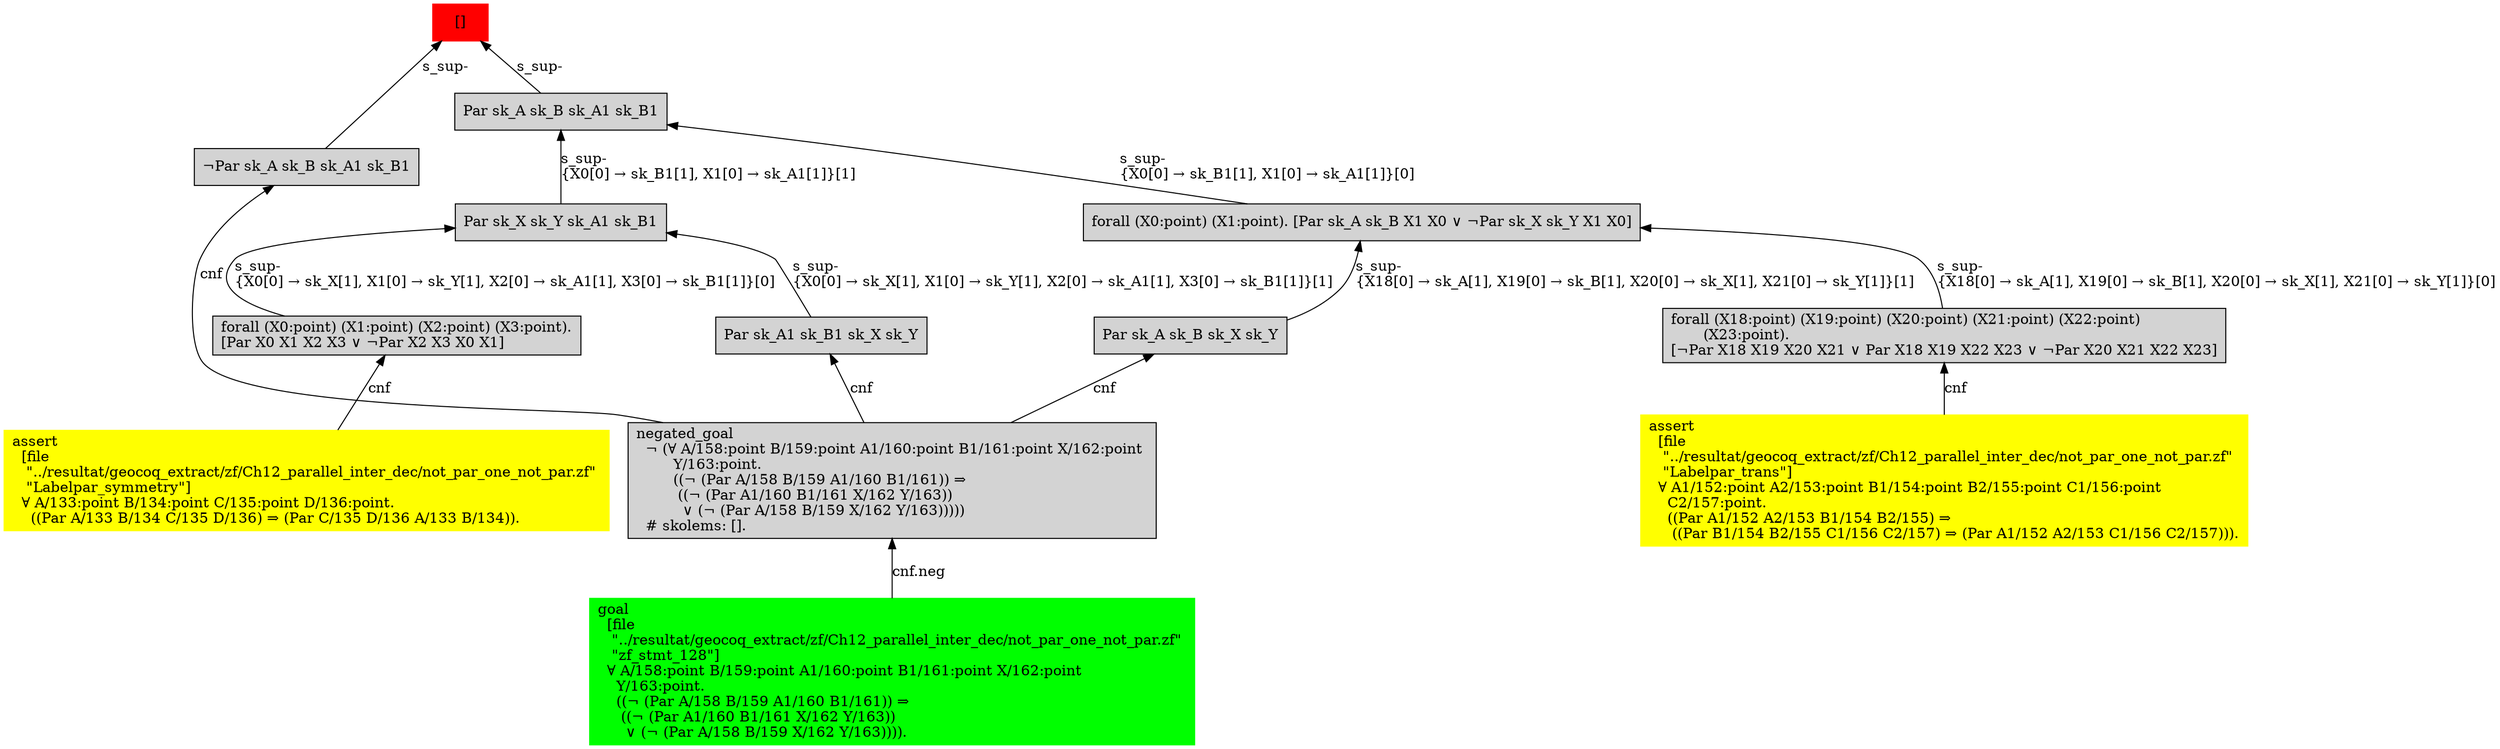 digraph "unsat_graph" {
  vertex_0 [color=red, label="[]", shape=box, style=filled];
  vertex_0 -> vertex_1 [label="s_sup-\l", dir="back"];
  vertex_1 [shape=box, label="¬Par sk_A sk_B sk_A1 sk_B1\l", style=filled];
  vertex_1 -> vertex_2 [label="cnf", dir="back"];
  vertex_2 [shape=box, label="negated_goal\l  ¬ (∀ A/158:point B/159:point A1/160:point B1/161:point X/162:point \l        Y/163:point.\l        ((¬ (Par A/158 B/159 A1/160 B1/161)) ⇒\l         ((¬ (Par A1/160 B1/161 X/162 Y/163))\l          ∨ (¬ (Par A/158 B/159 X/162 Y/163)))))\l  # skolems: [].\l", style=filled];
  vertex_2 -> vertex_3 [label="cnf.neg", dir="back"];
  vertex_3 [color=green, shape=box, label="goal\l  [file\l   \"../resultat/geocoq_extract/zf/Ch12_parallel_inter_dec/not_par_one_not_par.zf\" \l   \"zf_stmt_128\"]\l  ∀ A/158:point B/159:point A1/160:point B1/161:point X/162:point \l    Y/163:point.\l    ((¬ (Par A/158 B/159 A1/160 B1/161)) ⇒\l     ((¬ (Par A1/160 B1/161 X/162 Y/163))\l      ∨ (¬ (Par A/158 B/159 X/162 Y/163)))).\l", style=filled];
  vertex_0 -> vertex_4 [label="s_sup-\l", dir="back"];
  vertex_4 [shape=box, label="Par sk_A sk_B sk_A1 sk_B1\l", style=filled];
  vertex_4 -> vertex_5 [label="s_sup-\l\{X0[0] → sk_B1[1], X1[0] → sk_A1[1]\}[0]\l", dir="back"];
  vertex_5 [shape=box, label="forall (X0:point) (X1:point). [Par sk_A sk_B X1 X0 ∨ ¬Par sk_X sk_Y X1 X0]\l", style=filled];
  vertex_5 -> vertex_6 [label="s_sup-\l\{X18[0] → sk_A[1], X19[0] → sk_B[1], X20[0] → sk_X[1], X21[0] → sk_Y[1]\}[0]\l", dir="back"];
  vertex_6 [shape=box, label="forall (X18:point) (X19:point) (X20:point) (X21:point) (X22:point) \l       (X23:point).\l[¬Par X18 X19 X20 X21 ∨ Par X18 X19 X22 X23 ∨ ¬Par X20 X21 X22 X23]\l", style=filled];
  vertex_6 -> vertex_7 [label="cnf", dir="back"];
  vertex_7 [color=yellow, shape=box, label="assert\l  [file\l   \"../resultat/geocoq_extract/zf/Ch12_parallel_inter_dec/not_par_one_not_par.zf\" \l   \"Labelpar_trans\"]\l  ∀ A1/152:point A2/153:point B1/154:point B2/155:point C1/156:point \l    C2/157:point.\l    ((Par A1/152 A2/153 B1/154 B2/155) ⇒\l     ((Par B1/154 B2/155 C1/156 C2/157) ⇒ (Par A1/152 A2/153 C1/156 C2/157))).\l", style=filled];
  vertex_5 -> vertex_8 [label="s_sup-\l\{X18[0] → sk_A[1], X19[0] → sk_B[1], X20[0] → sk_X[1], X21[0] → sk_Y[1]\}[1]\l", dir="back"];
  vertex_8 [shape=box, label="Par sk_A sk_B sk_X sk_Y\l", style=filled];
  vertex_8 -> vertex_2 [label="cnf", dir="back"];
  vertex_4 -> vertex_9 [label="s_sup-\l\{X0[0] → sk_B1[1], X1[0] → sk_A1[1]\}[1]\l", dir="back"];
  vertex_9 [shape=box, label="Par sk_X sk_Y sk_A1 sk_B1\l", style=filled];
  vertex_9 -> vertex_10 [label="s_sup-\l\{X0[0] → sk_X[1], X1[0] → sk_Y[1], X2[0] → sk_A1[1], X3[0] → sk_B1[1]\}[0]\l", dir="back"];
  vertex_10 [shape=box, label="forall (X0:point) (X1:point) (X2:point) (X3:point).\l[Par X0 X1 X2 X3 ∨ ¬Par X2 X3 X0 X1]\l", style=filled];
  vertex_10 -> vertex_11 [label="cnf", dir="back"];
  vertex_11 [color=yellow, shape=box, label="assert\l  [file\l   \"../resultat/geocoq_extract/zf/Ch12_parallel_inter_dec/not_par_one_not_par.zf\" \l   \"Labelpar_symmetry\"]\l  ∀ A/133:point B/134:point C/135:point D/136:point.\l    ((Par A/133 B/134 C/135 D/136) ⇒ (Par C/135 D/136 A/133 B/134)).\l", style=filled];
  vertex_9 -> vertex_12 [label="s_sup-\l\{X0[0] → sk_X[1], X1[0] → sk_Y[1], X2[0] → sk_A1[1], X3[0] → sk_B1[1]\}[1]\l", dir="back"];
  vertex_12 [shape=box, label="Par sk_A1 sk_B1 sk_X sk_Y\l", style=filled];
  vertex_12 -> vertex_2 [label="cnf", dir="back"];
  }


